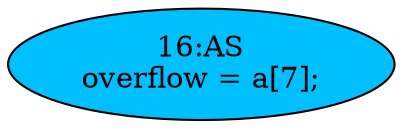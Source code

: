 strict digraph "" {
	node [label="\N"];
	"16:AS"	[ast="<pyverilog.vparser.ast.Assign object at 0x7f1f1c6b1750>",
		def_var="['overflow']",
		fillcolor=deepskyblue,
		label="16:AS
overflow = a[7];",
		statements="[]",
		style=filled,
		typ=Assign,
		use_var="['a']"];
}
